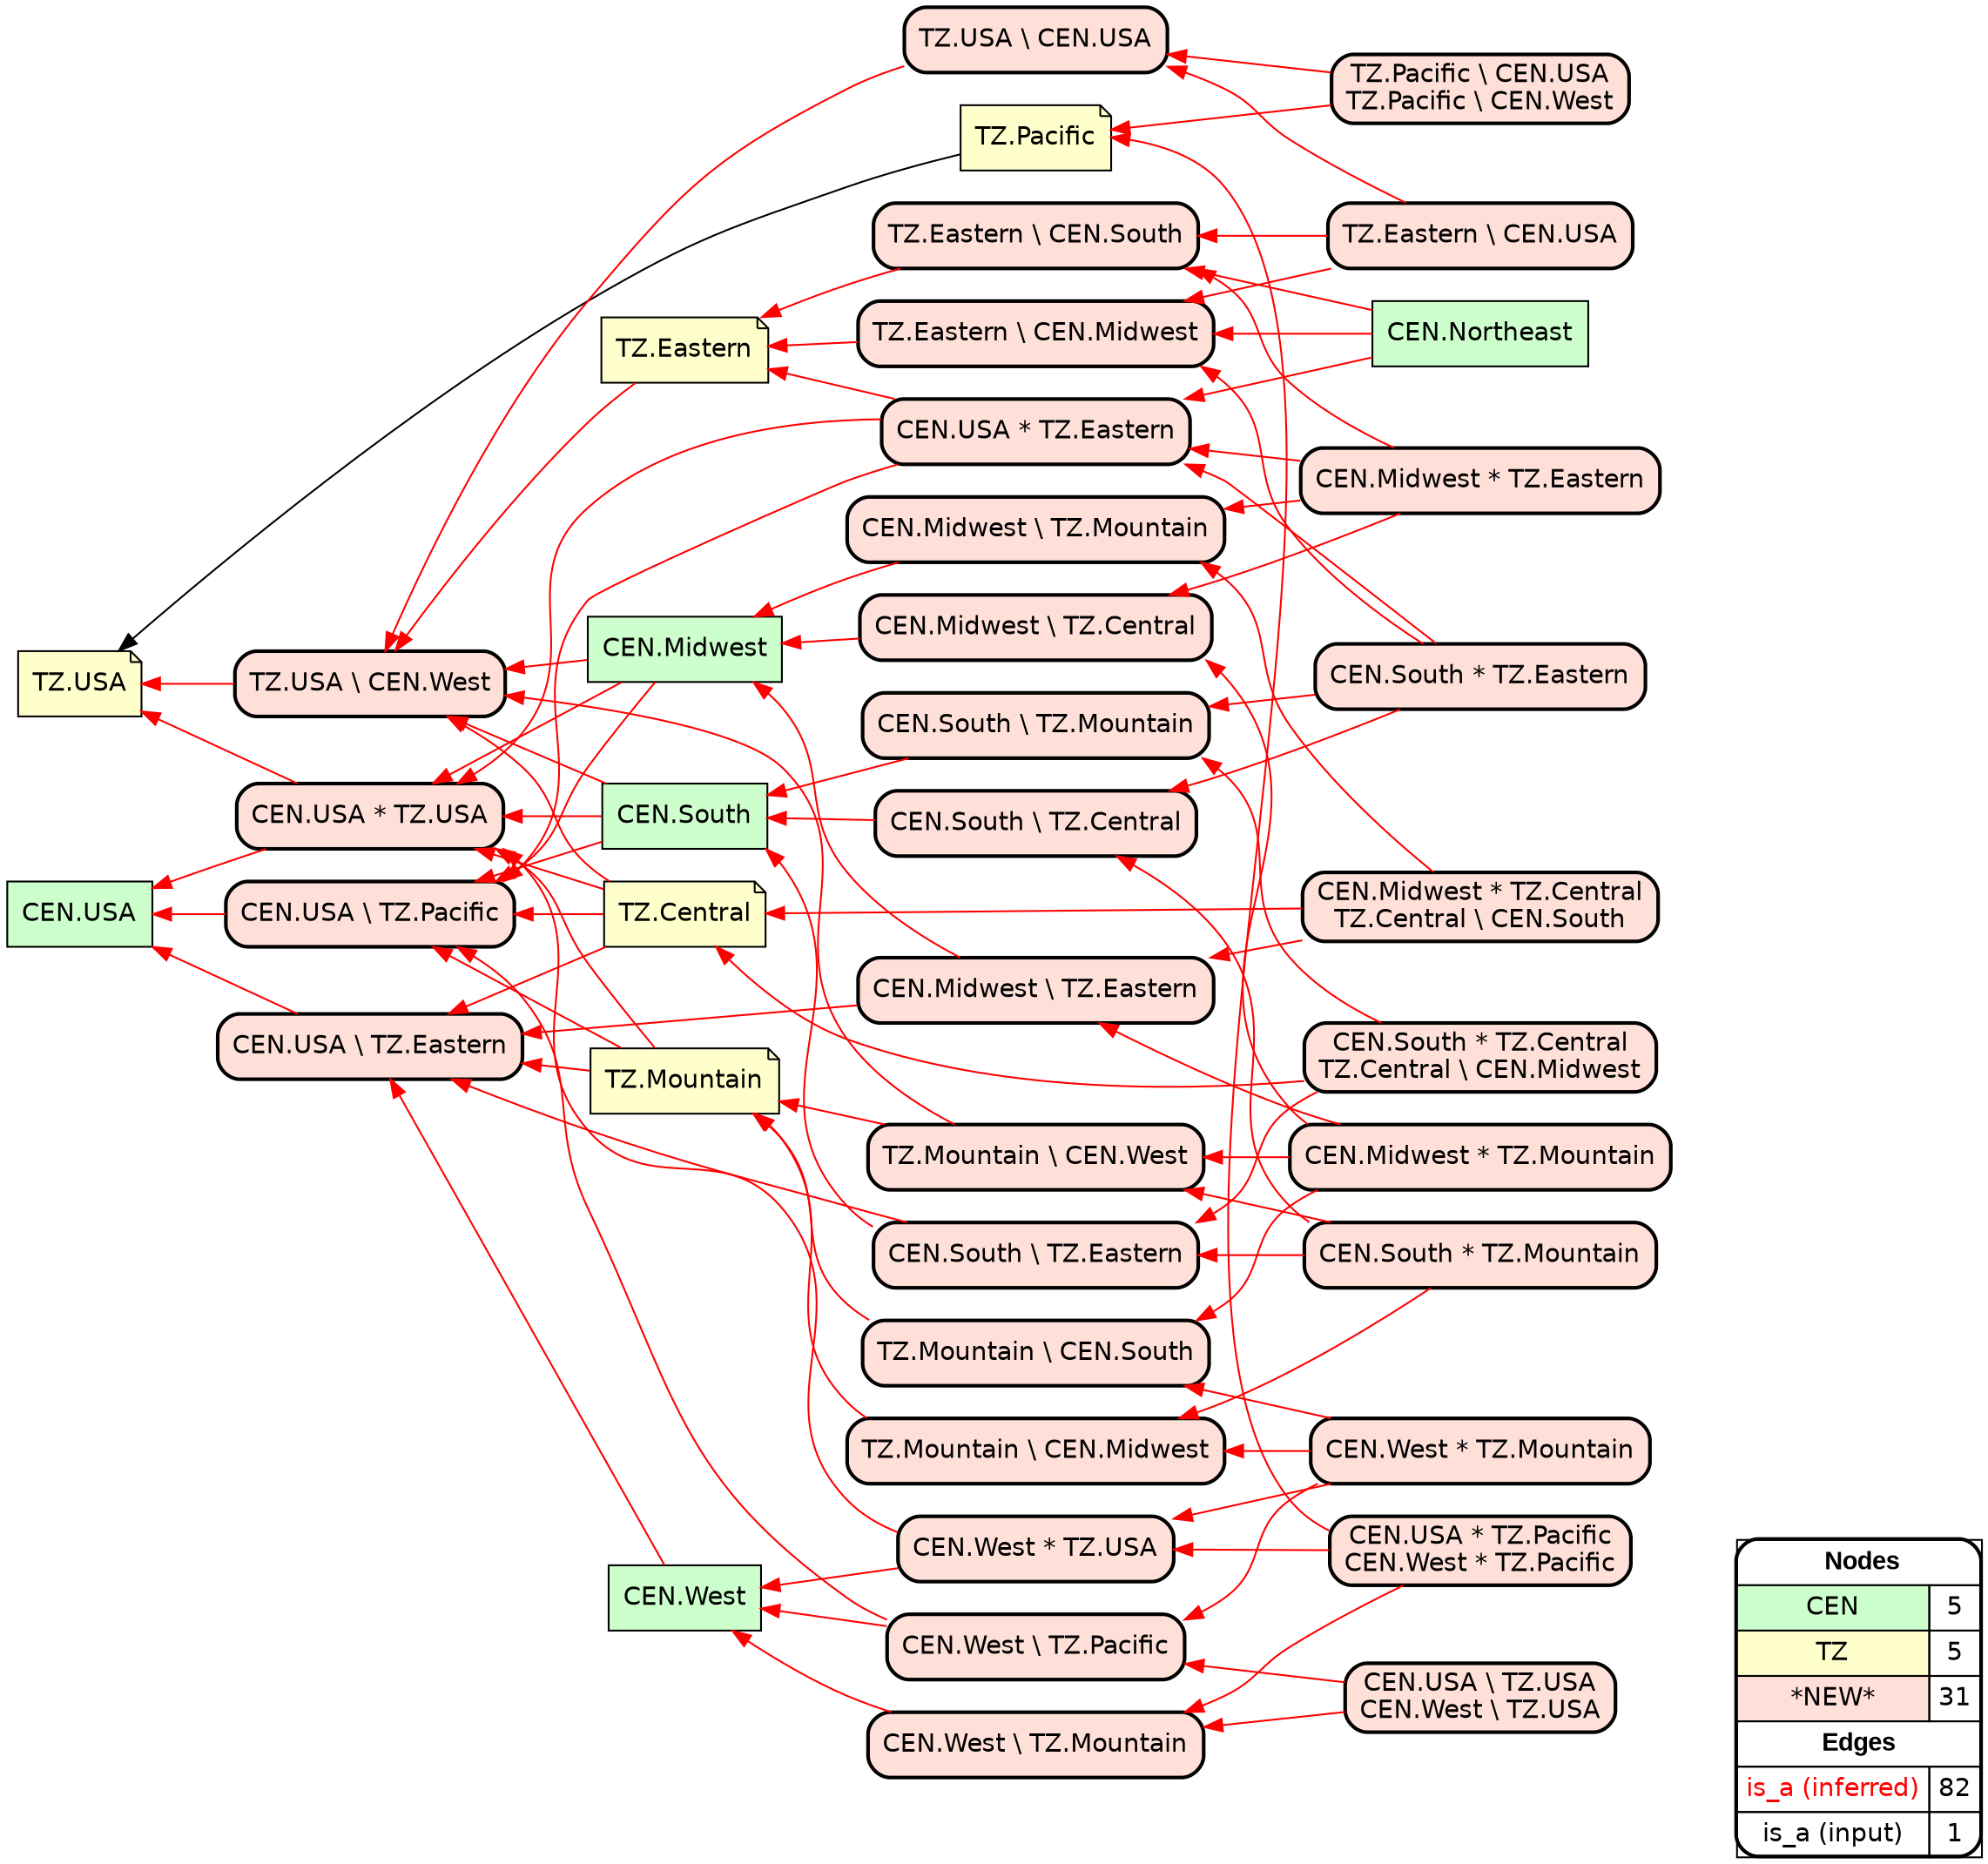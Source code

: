 digraph{
rankdir=RL
node[shape=box style=filled fillcolor="#CCFFCC" fontname="helvetica"] 
"CEN.Midwest"
"CEN.USA"
"CEN.West"
"CEN.Northeast"
"CEN.South"
node[shape=note style=filled fillcolor="#FFFFCC" fontname="helvetica"] 
"TZ.Pacific"
"TZ.Mountain"
"TZ.USA"
"TZ.Eastern"
"TZ.Central"
node[shape=box style="filled,rounded,bold" fillcolor="#FFE0D8" fontname="helvetica"] 
"CEN.West * TZ.USA"
"CEN.West \\ TZ.Pacific"
"CEN.Midwest * TZ.Central\nTZ.Central \\ CEN.South"
"CEN.South * TZ.Eastern"
"CEN.South \\ TZ.Eastern"
"CEN.South * TZ.Mountain"
"CEN.Midwest \\ TZ.Mountain"
"TZ.Eastern \\ CEN.USA"
"TZ.Eastern \\ CEN.Midwest"
"TZ.USA \\ CEN.USA"
"CEN.USA \\ TZ.USA\nCEN.West \\ TZ.USA"
"CEN.Midwest * TZ.Eastern"
"CEN.USA \\ TZ.Pacific"
"CEN.West \\ TZ.Mountain"
"CEN.Midwest * TZ.Mountain"
"TZ.Mountain \\ CEN.West"
"CEN.Midwest \\ TZ.Central"
"TZ.Mountain \\ CEN.Midwest"
"CEN.South \\ TZ.Mountain"
"TZ.USA \\ CEN.West"
"CEN.USA * TZ.Eastern"
"CEN.West * TZ.Mountain"
"CEN.South * TZ.Central\nTZ.Central \\ CEN.Midwest"
"CEN.USA * TZ.USA"
"CEN.USA \\ TZ.Eastern"
"TZ.Mountain \\ CEN.South"
"CEN.South \\ TZ.Central"
"TZ.Pacific \\ CEN.USA\nTZ.Pacific \\ CEN.West"
"TZ.Eastern \\ CEN.South"
"CEN.Midwest \\ TZ.Eastern"
"CEN.USA * TZ.Pacific\nCEN.West * TZ.Pacific"
edge[arrowhead=normal style=dotted color="#000000" constraint=true penwidth=1]
edge[arrowhead=normal style=solid color="#FF0000" constraint=true penwidth=1]
"CEN.Midwest * TZ.Mountain" -> "TZ.Mountain \\ CEN.West"
"CEN.South" -> "CEN.USA \\ TZ.Pacific"
"CEN.USA * TZ.Pacific\nCEN.West * TZ.Pacific" -> "TZ.Pacific"
"CEN.Midwest * TZ.Eastern" -> "CEN.Midwest \\ TZ.Central"
"CEN.Midwest * TZ.Mountain" -> "TZ.Mountain \\ CEN.South"
"CEN.South" -> "CEN.USA * TZ.USA"
"CEN.Midwest" -> "CEN.USA * TZ.USA"
"TZ.Eastern" -> "TZ.USA \\ CEN.West"
"TZ.Central" -> "TZ.USA \\ CEN.West"
"TZ.Mountain \\ CEN.West" -> "TZ.USA \\ CEN.West"
"CEN.South \\ TZ.Eastern" -> "CEN.USA \\ TZ.Eastern"
"TZ.Mountain \\ CEN.South" -> "TZ.Mountain"
"CEN.Northeast" -> "CEN.USA * TZ.Eastern"
"TZ.Eastern \\ CEN.USA" -> "TZ.Eastern \\ CEN.South"
"CEN.South \\ TZ.Central" -> "CEN.South"
"CEN.West * TZ.USA" -> "CEN.West"
"CEN.South * TZ.Eastern" -> "CEN.South \\ TZ.Central"
"TZ.Mountain" -> "CEN.USA * TZ.USA"
"TZ.Eastern \\ CEN.USA" -> "TZ.USA \\ CEN.USA"
"CEN.USA * TZ.Pacific\nCEN.West * TZ.Pacific" -> "CEN.West * TZ.USA"
"CEN.South * TZ.Eastern" -> "CEN.South \\ TZ.Mountain"
"CEN.West" -> "CEN.USA \\ TZ.Eastern"
"CEN.West * TZ.USA" -> "CEN.USA * TZ.USA"
"CEN.Midwest * TZ.Mountain" -> "CEN.Midwest \\ TZ.Central"
"CEN.West * TZ.Mountain" -> "CEN.West * TZ.USA"
"TZ.Pacific \\ CEN.USA\nTZ.Pacific \\ CEN.West" -> "TZ.Pacific"
"CEN.Midwest \\ TZ.Central" -> "CEN.Midwest"
"CEN.West * TZ.Mountain" -> "TZ.Mountain \\ CEN.Midwest"
"CEN.South" -> "TZ.USA \\ CEN.West"
"CEN.Northeast" -> "TZ.Eastern \\ CEN.Midwest"
"TZ.Mountain" -> "CEN.USA \\ TZ.Eastern"
"CEN.Midwest * TZ.Eastern" -> "CEN.Midwest \\ TZ.Mountain"
"TZ.Eastern \\ CEN.Midwest" -> "TZ.Eastern"
"TZ.Central" -> "CEN.USA \\ TZ.Eastern"
"CEN.Midwest * TZ.Eastern" -> "TZ.Eastern \\ CEN.South"
"TZ.USA \\ CEN.West" -> "TZ.USA"
"CEN.Midwest * TZ.Eastern" -> "CEN.USA * TZ.Eastern"
"CEN.Midwest * TZ.Central\nTZ.Central \\ CEN.South" -> "TZ.Central"
"CEN.Midwest \\ TZ.Mountain" -> "CEN.Midwest"
"CEN.USA * TZ.Eastern" -> "CEN.USA * TZ.USA"
"CEN.South * TZ.Mountain" -> "CEN.South \\ TZ.Eastern"
"CEN.Midwest" -> "CEN.USA \\ TZ.Pacific"
"CEN.Midwest \\ TZ.Eastern" -> "CEN.USA \\ TZ.Eastern"
"CEN.USA * TZ.USA" -> "CEN.USA"
"TZ.Mountain \\ CEN.West" -> "TZ.Mountain"
"CEN.USA \\ TZ.Pacific" -> "CEN.USA"
"CEN.Midwest * TZ.Central\nTZ.Central \\ CEN.South" -> "CEN.Midwest \\ TZ.Eastern"
"TZ.Central" -> "CEN.USA * TZ.USA"
"CEN.South * TZ.Eastern" -> "TZ.Eastern \\ CEN.Midwest"
"CEN.South * TZ.Central\nTZ.Central \\ CEN.Midwest" -> "CEN.South \\ TZ.Mountain"
"CEN.Northeast" -> "TZ.Eastern \\ CEN.South"
"CEN.Midwest" -> "TZ.USA \\ CEN.West"
"CEN.USA \\ TZ.USA\nCEN.West \\ TZ.USA" -> "CEN.West \\ TZ.Pacific"
"CEN.USA * TZ.Pacific\nCEN.West * TZ.Pacific" -> "CEN.West \\ TZ.Mountain"
"TZ.Mountain" -> "CEN.USA \\ TZ.Pacific"
"CEN.South * TZ.Central\nTZ.Central \\ CEN.Midwest" -> "TZ.Central"
"CEN.South * TZ.Eastern" -> "CEN.USA * TZ.Eastern"
"CEN.Midwest \\ TZ.Eastern" -> "CEN.Midwest"
"TZ.USA \\ CEN.USA" -> "TZ.USA \\ CEN.West"
"CEN.West * TZ.Mountain" -> "CEN.West \\ TZ.Pacific"
"CEN.West * TZ.Mountain" -> "TZ.Mountain \\ CEN.South"
"CEN.Midwest * TZ.Central\nTZ.Central \\ CEN.South" -> "CEN.Midwest \\ TZ.Mountain"
"CEN.South \\ TZ.Mountain" -> "CEN.South"
"TZ.Eastern \\ CEN.USA" -> "TZ.Eastern \\ CEN.Midwest"
"CEN.USA * TZ.Eastern" -> "CEN.USA \\ TZ.Pacific"
"CEN.South * TZ.Central\nTZ.Central \\ CEN.Midwest" -> "CEN.South \\ TZ.Eastern"
"CEN.USA \\ TZ.USA\nCEN.West \\ TZ.USA" -> "CEN.West \\ TZ.Mountain"
"CEN.West \\ TZ.Pacific" -> "CEN.USA \\ TZ.Pacific"
"CEN.Midwest * TZ.Mountain" -> "CEN.Midwest \\ TZ.Eastern"
"CEN.West \\ TZ.Mountain" -> "CEN.West"
"CEN.South * TZ.Mountain" -> "TZ.Mountain \\ CEN.West"
"TZ.Eastern \\ CEN.South" -> "TZ.Eastern"
"TZ.Pacific \\ CEN.USA\nTZ.Pacific \\ CEN.West" -> "TZ.USA \\ CEN.USA"
"CEN.USA \\ TZ.Eastern" -> "CEN.USA"
"CEN.South * TZ.Mountain" -> "CEN.South \\ TZ.Central"
"CEN.USA * TZ.Eastern" -> "TZ.Eastern"
"CEN.South \\ TZ.Eastern" -> "CEN.South"
"CEN.West \\ TZ.Pacific" -> "CEN.West"
"TZ.Mountain \\ CEN.Midwest" -> "TZ.Mountain"
"CEN.USA * TZ.USA" -> "TZ.USA"
"TZ.Central" -> "CEN.USA \\ TZ.Pacific"
"CEN.South * TZ.Mountain" -> "TZ.Mountain \\ CEN.Midwest"
edge[arrowhead=normal style=solid color="#000000" constraint=true penwidth=1]
"TZ.Pacific" -> "TZ.USA"
node[shape=box] 
{rank=source Legend [fillcolor= white margin=0 label=< 
 <TABLE BORDER="0" CELLBORDER="1" CELLSPACING="0" CELLPADDING="4"> 
<TR> <TD COLSPAN="2"><font face="Arial Black"> Nodes</font></TD> </TR> 
<TR> 
 <TD bgcolor="#CCFFCC" fontname="helvetica">CEN</TD> 
 <TD>5</TD> 
 </TR> 
<TR> 
 <TD bgcolor="#FFFFCC" fontname="helvetica">TZ</TD> 
 <TD>5</TD> 
 </TR> 
<TR> 
 <TD bgcolor="#FFE0D8" fontname="helvetica">*NEW*</TD> 
 <TD>31</TD> 
 </TR> 
<TR> <TD COLSPAN="2"><font face = "Arial Black"> Edges </font></TD> </TR> 
<TR> 
 <TD><font color ="#FF0000">is_a (inferred)</font></TD><TD>82</TD>
</TR>
<TR> 
 <TD><font color ="#000000">is_a (input)</font></TD><TD>1</TD>
</TR>
</TABLE> 
 >] } 
}